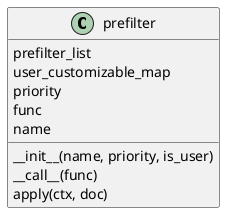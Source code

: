 @startuml
class prefilter {
	prefilter_list
	user_customizable_map
	priority
	func
	name
	__init__(name, priority, is_user)
	__call__(func)
	apply(ctx, doc)
}
@enduml
